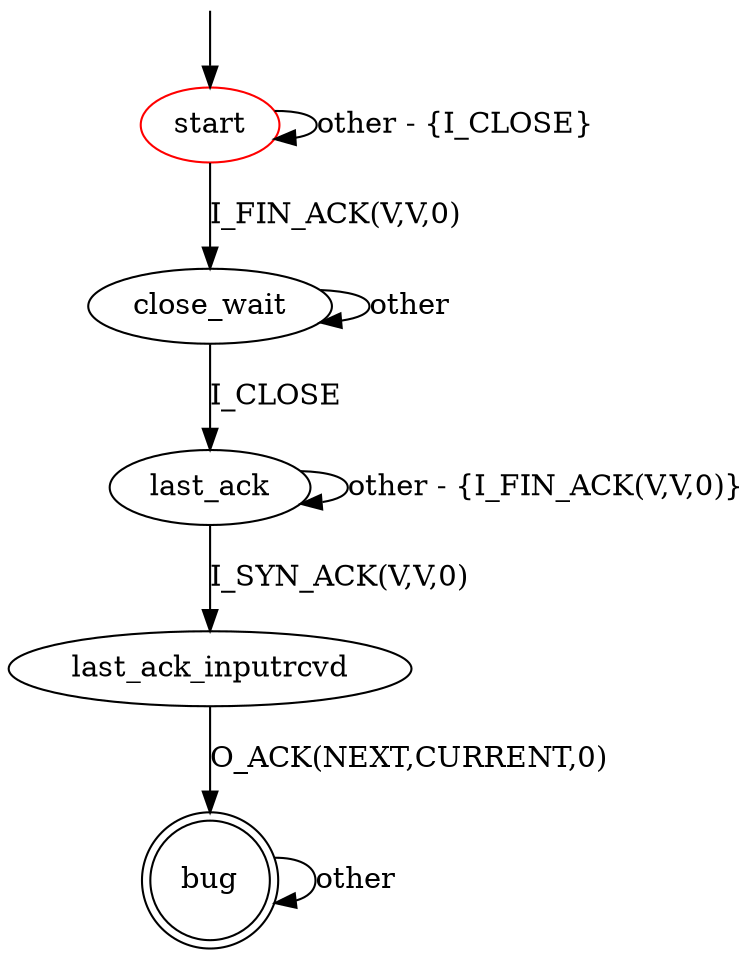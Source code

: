 digraph G {
label=""
start [color="red"]
bug [shape="doublecircle"]

start -> start [label="other - {I_CLOSE}"]
start -> close_wait [label="I_FIN_ACK(V,V,0)"]
close_wait -> close_wait [label="other"]
close_wait -> last_ack [label="I_CLOSE"]
last_ack -> last_ack [label="other - {I_FIN_ACK(V,V,0)}"]
last_ack -> last_ack_inputrcvd [label="I_SYN_ACK(V,V,0)"]
last_ack_inputrcvd -> bug [label="O_ACK(NEXT,CURRENT,0)"]

bug -> bug [label="other"]

__start0 [label="" shape="none" width="0" height="0"];
__start0 -> start;
}
